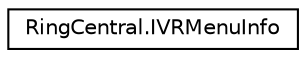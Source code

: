 digraph "Graphical Class Hierarchy"
{
 // LATEX_PDF_SIZE
  edge [fontname="Helvetica",fontsize="10",labelfontname="Helvetica",labelfontsize="10"];
  node [fontname="Helvetica",fontsize="10",shape=record];
  rankdir="LR";
  Node0 [label="RingCentral.IVRMenuInfo",height=0.2,width=0.4,color="black", fillcolor="white", style="filled",URL="$classRingCentral_1_1IVRMenuInfo.html",tooltip=" "];
}

